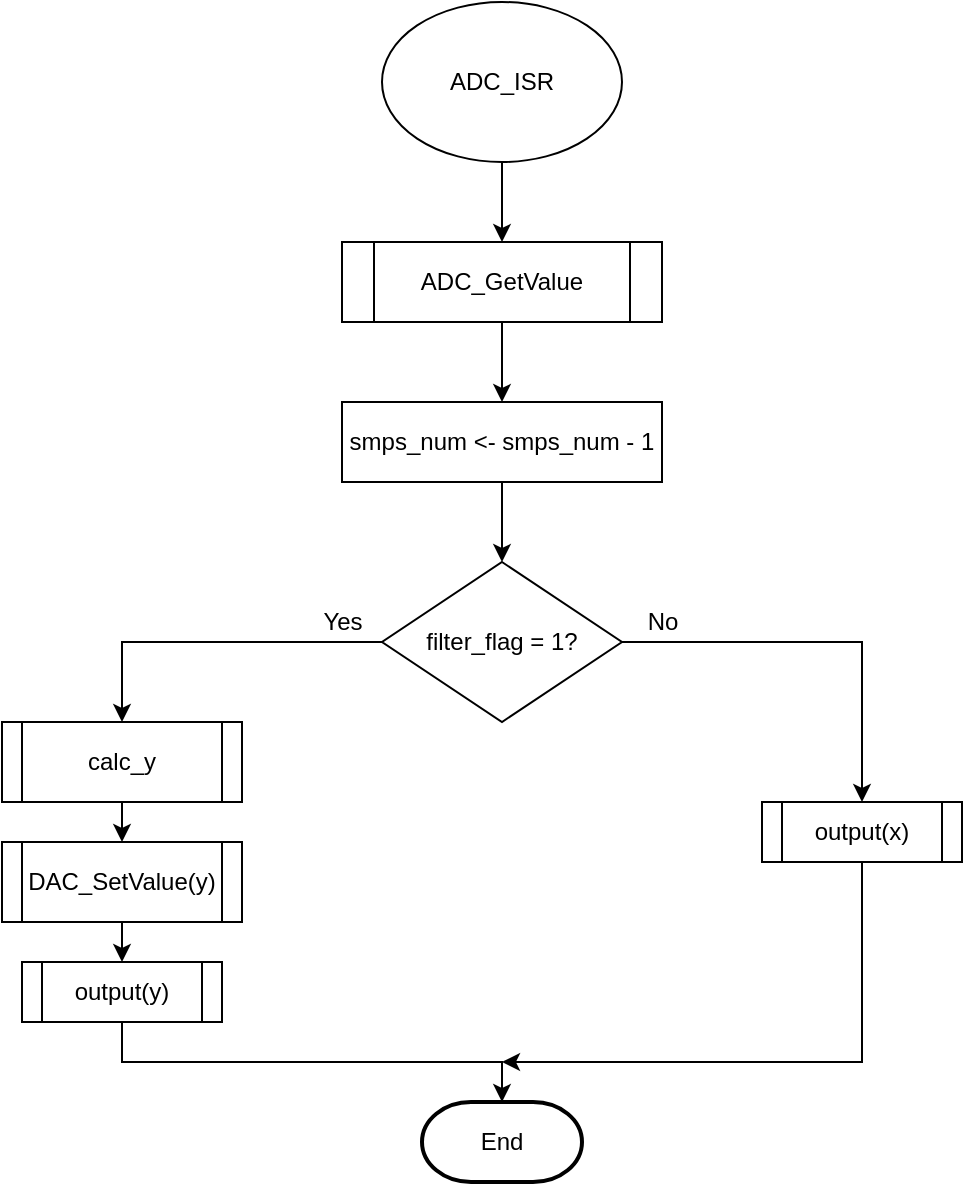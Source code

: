 <mxfile version="14.4.7" type="device" pages="12"><diagram id="n_rhQVIfnzwpfAKVJynk" name="ADC_ISR"><mxGraphModel dx="494" dy="1024" grid="1" gridSize="10" guides="1" tooltips="1" connect="1" arrows="1" fold="1" page="1" pageScale="1" pageWidth="827" pageHeight="1169" math="0" shadow="0"><root><mxCell id="0"/><mxCell id="1" parent="0"/><mxCell id="IveYhMAMVm5Pj-49PIaL-16" style="edgeStyle=orthogonalEdgeStyle;rounded=0;orthogonalLoop=1;jettySize=auto;html=1;exitX=0.5;exitY=1;exitDx=0;exitDy=0;entryX=0.5;entryY=0;entryDx=0;entryDy=0;" parent="1" source="IveYhMAMVm5Pj-49PIaL-1" target="IveYhMAMVm5Pj-49PIaL-6" edge="1"><mxGeometry relative="1" as="geometry"/></mxCell><mxCell id="IveYhMAMVm5Pj-49PIaL-1" value="ADC_ISR" style="ellipse;whiteSpace=wrap;html=1;" parent="1" vertex="1"><mxGeometry x="360" y="40" width="120" height="80" as="geometry"/></mxCell><mxCell id="4CSqabEjb4EwIYADZOAJ-2" style="edgeStyle=orthogonalEdgeStyle;rounded=0;orthogonalLoop=1;jettySize=auto;html=1;exitX=0.5;exitY=1;exitDx=0;exitDy=0;" edge="1" parent="1" source="IveYhMAMVm5Pj-49PIaL-6" target="4CSqabEjb4EwIYADZOAJ-1"><mxGeometry relative="1" as="geometry"/></mxCell><mxCell id="IveYhMAMVm5Pj-49PIaL-6" value="ADC_GetValue" style="shape=process;whiteSpace=wrap;html=1;backgroundOutline=1;" parent="1" vertex="1"><mxGeometry x="340" y="160" width="160" height="40" as="geometry"/></mxCell><mxCell id="IveYhMAMVm5Pj-49PIaL-10" style="edgeStyle=orthogonalEdgeStyle;rounded=0;orthogonalLoop=1;jettySize=auto;html=1;entryX=0.5;entryY=0;entryDx=0;entryDy=0;" parent="1" source="IveYhMAMVm5Pj-49PIaL-7" target="IveYhMAMVm5Pj-49PIaL-9" edge="1"><mxGeometry relative="1" as="geometry"/></mxCell><mxCell id="JZOOmrAhpjSo5GMkOsLR-7" style="edgeStyle=orthogonalEdgeStyle;rounded=0;orthogonalLoop=1;jettySize=auto;html=1;exitX=1;exitY=0.5;exitDx=0;exitDy=0;entryX=0.5;entryY=0;entryDx=0;entryDy=0;" parent="1" source="IveYhMAMVm5Pj-49PIaL-7" target="JZOOmrAhpjSo5GMkOsLR-5" edge="1"><mxGeometry relative="1" as="geometry"/></mxCell><mxCell id="IveYhMAMVm5Pj-49PIaL-7" value="filter_flag&amp;nbsp;= 1?" style="rhombus;whiteSpace=wrap;html=1;" parent="1" vertex="1"><mxGeometry x="360" y="320" width="120" height="80" as="geometry"/></mxCell><mxCell id="JZOOmrAhpjSo5GMkOsLR-9" style="edgeStyle=orthogonalEdgeStyle;rounded=0;orthogonalLoop=1;jettySize=auto;html=1;exitX=0.5;exitY=1;exitDx=0;exitDy=0;entryX=0.5;entryY=0;entryDx=0;entryDy=0;" parent="1" source="IveYhMAMVm5Pj-49PIaL-9" target="JZOOmrAhpjSo5GMkOsLR-8" edge="1"><mxGeometry relative="1" as="geometry"/></mxCell><mxCell id="IveYhMAMVm5Pj-49PIaL-9" value="calc_y" style="shape=process;whiteSpace=wrap;html=1;backgroundOutline=1;size=0.083;" parent="1" vertex="1"><mxGeometry x="170" y="400" width="120" height="40" as="geometry"/></mxCell><mxCell id="IveYhMAMVm5Pj-49PIaL-13" value="Yes" style="text;html=1;align=center;verticalAlign=middle;resizable=0;points=[];autosize=1;" parent="1" vertex="1"><mxGeometry x="320" y="340" width="40" height="20" as="geometry"/></mxCell><mxCell id="IveYhMAMVm5Pj-49PIaL-18" value="End" style="strokeWidth=2;html=1;shape=mxgraph.flowchart.terminator;whiteSpace=wrap;" parent="1" vertex="1"><mxGeometry x="380" y="590" width="80" height="40" as="geometry"/></mxCell><mxCell id="IveYhMAMVm5Pj-49PIaL-21" value="No" style="text;html=1;align=center;verticalAlign=middle;resizable=0;points=[];autosize=1;" parent="1" vertex="1"><mxGeometry x="485" y="340" width="30" height="20" as="geometry"/></mxCell><mxCell id="JZOOmrAhpjSo5GMkOsLR-12" style="edgeStyle=orthogonalEdgeStyle;rounded=0;orthogonalLoop=1;jettySize=auto;html=1;exitX=0.5;exitY=1;exitDx=0;exitDy=0;entryX=0.5;entryY=0;entryDx=0;entryDy=0;entryPerimeter=0;" parent="1" source="JZOOmrAhpjSo5GMkOsLR-4" target="IveYhMAMVm5Pj-49PIaL-18" edge="1"><mxGeometry relative="1" as="geometry"><mxPoint x="420" y="580" as="targetPoint"/><Array as="points"><mxPoint x="230" y="570"/><mxPoint x="420" y="570"/></Array></mxGeometry></mxCell><mxCell id="JZOOmrAhpjSo5GMkOsLR-4" value="output(y)" style="shape=process;whiteSpace=wrap;html=1;backgroundOutline=1;align=center;" parent="1" vertex="1"><mxGeometry x="180" y="520" width="100" height="30" as="geometry"/></mxCell><mxCell id="JZOOmrAhpjSo5GMkOsLR-13" style="edgeStyle=orthogonalEdgeStyle;rounded=0;orthogonalLoop=1;jettySize=auto;html=1;exitX=0.5;exitY=1;exitDx=0;exitDy=0;" parent="1" source="JZOOmrAhpjSo5GMkOsLR-5" edge="1"><mxGeometry relative="1" as="geometry"><mxPoint x="420" y="570" as="targetPoint"/><Array as="points"><mxPoint x="600" y="570"/></Array></mxGeometry></mxCell><mxCell id="JZOOmrAhpjSo5GMkOsLR-5" value="output(x)" style="shape=process;whiteSpace=wrap;html=1;backgroundOutline=1;align=center;" parent="1" vertex="1"><mxGeometry x="550" y="440" width="100" height="30" as="geometry"/></mxCell><mxCell id="JZOOmrAhpjSo5GMkOsLR-10" style="edgeStyle=orthogonalEdgeStyle;rounded=0;orthogonalLoop=1;jettySize=auto;html=1;exitX=0.5;exitY=1;exitDx=0;exitDy=0;entryX=0.5;entryY=0;entryDx=0;entryDy=0;" parent="1" source="JZOOmrAhpjSo5GMkOsLR-8" target="JZOOmrAhpjSo5GMkOsLR-4" edge="1"><mxGeometry relative="1" as="geometry"/></mxCell><mxCell id="JZOOmrAhpjSo5GMkOsLR-8" value="DAC_SetValue(y)" style="shape=process;whiteSpace=wrap;html=1;backgroundOutline=1;size=0.083;" parent="1" vertex="1"><mxGeometry x="170" y="460" width="120" height="40" as="geometry"/></mxCell><mxCell id="4CSqabEjb4EwIYADZOAJ-3" style="edgeStyle=orthogonalEdgeStyle;rounded=0;orthogonalLoop=1;jettySize=auto;html=1;exitX=0.5;exitY=1;exitDx=0;exitDy=0;" edge="1" parent="1" source="4CSqabEjb4EwIYADZOAJ-1" target="IveYhMAMVm5Pj-49PIaL-7"><mxGeometry relative="1" as="geometry"/></mxCell><mxCell id="4CSqabEjb4EwIYADZOAJ-1" value="smps_num &amp;lt;- smps_num - 1" style="rounded=0;whiteSpace=wrap;html=1;" vertex="1" parent="1"><mxGeometry x="340" y="240" width="160" height="40" as="geometry"/></mxCell></root></mxGraphModel></diagram><diagram name="Output" id="Sj5eLjFGBPcoKyfS9IfC"><mxGraphModel dx="420" dy="870" grid="1" gridSize="10" guides="1" tooltips="1" connect="1" arrows="1" fold="1" page="1" pageScale="1" pageWidth="827" pageHeight="1169" math="0" shadow="0"><root><mxCell id="dSRfFR-97duvwECpiM96-0"/><mxCell id="dSRfFR-97duvwECpiM96-1" parent="dSRfFR-97duvwECpiM96-0"/><mxCell id="dSRfFR-97duvwECpiM96-2" style="edgeStyle=orthogonalEdgeStyle;rounded=0;orthogonalLoop=1;jettySize=auto;html=1;exitX=0.5;exitY=1;exitDx=0;exitDy=0;entryX=0.5;entryY=0;entryDx=0;entryDy=0;" parent="dSRfFR-97duvwECpiM96-1" source="dSRfFR-97duvwECpiM96-3" edge="1"><mxGeometry relative="1" as="geometry"><mxPoint x="420" y="160" as="targetPoint"/></mxGeometry></mxCell><mxCell id="dSRfFR-97duvwECpiM96-3" value="Output&lt;br&gt;&lt;br&gt;IN: val&lt;br&gt;OUT:" style="ellipse;whiteSpace=wrap;html=1;" parent="dSRfFR-97duvwECpiM96-1" vertex="1"><mxGeometry x="360" y="40" width="120" height="80" as="geometry"/></mxCell><mxCell id="dSRfFR-97duvwECpiM96-12" value="End" style="strokeWidth=2;html=1;shape=mxgraph.flowchart.terminator;whiteSpace=wrap;" parent="dSRfFR-97duvwECpiM96-1" vertex="1"><mxGeometry x="380" y="390" width="80" height="40" as="geometry"/></mxCell><mxCell id="MQCXhw9NMDaTXhBTPyKu-1" style="edgeStyle=orthogonalEdgeStyle;rounded=0;orthogonalLoop=1;jettySize=auto;html=1;exitX=0.5;exitY=1;exitDx=0;exitDy=0;entryX=0.5;entryY=0;entryDx=0;entryDy=0;" parent="dSRfFR-97duvwECpiM96-1" source="dSRfFR-97duvwECpiM96-15" target="MQCXhw9NMDaTXhBTPyKu-0" edge="1"><mxGeometry relative="1" as="geometry"/></mxCell><mxCell id="dSRfFR-97duvwECpiM96-15" value="&lt;span&gt;ADC_Vals[i] &amp;lt;- val&lt;br&gt;ADC_NumVals[i] ++&lt;br&gt;&lt;/span&gt;" style="rounded=0;whiteSpace=wrap;html=1;align=left;" parent="dSRfFR-97duvwECpiM96-1" vertex="1"><mxGeometry x="350" y="160" width="140" height="40" as="geometry"/></mxCell><mxCell id="MQCXhw9NMDaTXhBTPyKu-3" style="edgeStyle=orthogonalEdgeStyle;rounded=0;orthogonalLoop=1;jettySize=auto;html=1;exitX=0.5;exitY=1;exitDx=0;exitDy=0;entryX=0.5;entryY=0;entryDx=0;entryDy=0;entryPerimeter=0;" parent="dSRfFR-97duvwECpiM96-1" source="dSRfFR-97duvwECpiM96-16" target="dSRfFR-97duvwECpiM96-12" edge="1"><mxGeometry relative="1" as="geometry"/></mxCell><mxCell id="dSRfFR-97duvwECpiM96-16" value="i &amp;lt;- i + 1&lt;br&gt;i &amp;lt;- i &amp;amp; (ADC_VALS_LEN - 1)" style="rounded=0;whiteSpace=wrap;html=1;align=center;" parent="dSRfFR-97duvwECpiM96-1" vertex="1"><mxGeometry x="332.5" y="320" width="175" height="40" as="geometry"/></mxCell><mxCell id="MQCXhw9NMDaTXhBTPyKu-2" style="edgeStyle=orthogonalEdgeStyle;rounded=0;orthogonalLoop=1;jettySize=auto;html=1;exitX=0.5;exitY=1;exitDx=0;exitDy=0;entryX=0.5;entryY=0;entryDx=0;entryDy=0;" parent="dSRfFR-97duvwECpiM96-1" source="MQCXhw9NMDaTXhBTPyKu-0" target="dSRfFR-97duvwECpiM96-16" edge="1"><mxGeometry relative="1" as="geometry"/></mxCell><mxCell id="MQCXhw9NMDaTXhBTPyKu-0" value="UART_puts" style="shape=process;whiteSpace=wrap;html=1;backgroundOutline=1;align=center;" parent="dSRfFR-97duvwECpiM96-1" vertex="1"><mxGeometry x="375" y="240" width="90" height="40" as="geometry"/></mxCell></root></mxGraphModel></diagram><diagram id="9osB4iUGCDwDeCY2Hn8u" name="calc_y"><mxGraphModel dx="420" dy="870" grid="1" gridSize="10" guides="1" tooltips="1" connect="1" arrows="1" fold="1" page="1" pageScale="1" pageWidth="827" pageHeight="1169" math="0" shadow="0"><root><mxCell id="PSuoBwTDH98wIkBS161U-0"/><mxCell id="PSuoBwTDH98wIkBS161U-1" parent="PSuoBwTDH98wIkBS161U-0"/><mxCell id="PSuoBwTDH98wIkBS161U-10" style="edgeStyle=orthogonalEdgeStyle;rounded=0;orthogonalLoop=1;jettySize=auto;html=1;exitX=0.5;exitY=1;exitDx=0;exitDy=0;" parent="PSuoBwTDH98wIkBS161U-1" source="PSuoBwTDH98wIkBS161U-2" target="PSuoBwTDH98wIkBS161U-5" edge="1"><mxGeometry relative="1" as="geometry"/></mxCell><mxCell id="PSuoBwTDH98wIkBS161U-2" value="calc_y&lt;br&gt;&lt;br&gt;IN: x&lt;br&gt;OUT: y&amp;nbsp;" style="ellipse;whiteSpace=wrap;html=1;" parent="PSuoBwTDH98wIkBS161U-1" vertex="1"><mxGeometry x="360" y="40" width="120" height="80" as="geometry"/></mxCell><mxCell id="PSuoBwTDH98wIkBS161U-8" style="edgeStyle=orthogonalEdgeStyle;rounded=0;orthogonalLoop=1;jettySize=auto;html=1;exitX=0;exitY=0.5;exitDx=0;exitDy=0;entryX=0.5;entryY=0;entryDx=0;entryDy=0;" parent="PSuoBwTDH98wIkBS161U-1" source="PSuoBwTDH98wIkBS161U-3" target="PSuoBwTDH98wIkBS161U-7" edge="1"><mxGeometry relative="1" as="geometry"/></mxCell><mxCell id="PSuoBwTDH98wIkBS161U-15" style="edgeStyle=orthogonalEdgeStyle;rounded=0;orthogonalLoop=1;jettySize=auto;html=1;entryX=0.5;entryY=0;entryDx=0;entryDy=0;" parent="PSuoBwTDH98wIkBS161U-1" source="PSuoBwTDH98wIkBS161U-3" target="PSuoBwTDH98wIkBS161U-14" edge="1"><mxGeometry relative="1" as="geometry"/></mxCell><mxCell id="PSuoBwTDH98wIkBS161U-3" value="i = 1?&amp;nbsp;" style="rhombus;whiteSpace=wrap;html=1;" parent="PSuoBwTDH98wIkBS161U-1" vertex="1"><mxGeometry x="360" y="240" width="120" height="80" as="geometry"/></mxCell><mxCell id="PSuoBwTDH98wIkBS161U-11" style="edgeStyle=orthogonalEdgeStyle;rounded=0;orthogonalLoop=1;jettySize=auto;html=1;exitX=0.5;exitY=1;exitDx=0;exitDy=0;entryX=0.5;entryY=0;entryDx=0;entryDy=0;" parent="PSuoBwTDH98wIkBS161U-1" source="PSuoBwTDH98wIkBS161U-5" target="PSuoBwTDH98wIkBS161U-3" edge="1"><mxGeometry relative="1" as="geometry"/></mxCell><mxCell id="PSuoBwTDH98wIkBS161U-5" value="i &amp;lt;- M" style="rounded=0;whiteSpace=wrap;html=1;" parent="PSuoBwTDH98wIkBS161U-1" vertex="1"><mxGeometry x="360" y="160" width="120" height="40" as="geometry"/></mxCell><mxCell id="PSuoBwTDH98wIkBS161U-9" style="edgeStyle=orthogonalEdgeStyle;rounded=0;orthogonalLoop=1;jettySize=auto;html=1;exitX=0.5;exitY=1;exitDx=0;exitDy=0;" parent="PSuoBwTDH98wIkBS161U-1" source="PSuoBwTDH98wIkBS161U-7" edge="1"><mxGeometry relative="1" as="geometry"><mxPoint x="420" y="220" as="targetPoint"/><Array as="points"><mxPoint x="180" y="400"/><mxPoint x="80" y="400"/><mxPoint x="80" y="220"/></Array></mxGeometry></mxCell><mxCell id="PSuoBwTDH98wIkBS161U-7" value="x_ant [i] &amp;lt;- x_ant[i-1]&amp;nbsp;" style="rounded=0;whiteSpace=wrap;html=1;" parent="PSuoBwTDH98wIkBS161U-1" vertex="1"><mxGeometry x="120" y="320" width="120" height="40" as="geometry"/></mxCell><mxCell id="PSuoBwTDH98wIkBS161U-12" value="No" style="text;html=1;align=center;verticalAlign=middle;resizable=0;points=[];autosize=1;" parent="PSuoBwTDH98wIkBS161U-1" vertex="1"><mxGeometry x="330" y="260" width="30" height="20" as="geometry"/></mxCell><mxCell id="PSuoBwTDH98wIkBS161U-39" style="edgeStyle=orthogonalEdgeStyle;rounded=0;orthogonalLoop=1;jettySize=auto;html=1;entryX=0.5;entryY=0;entryDx=0;entryDy=0;" parent="PSuoBwTDH98wIkBS161U-1" source="PSuoBwTDH98wIkBS161U-14" target="PSuoBwTDH98wIkBS161U-33" edge="1"><mxGeometry relative="1" as="geometry"><mxPoint x="420" y="470" as="targetPoint"/><Array as="points"><mxPoint x="660" y="380"/><mxPoint x="420" y="380"/></Array></mxGeometry></mxCell><mxCell id="PSuoBwTDH98wIkBS161U-14" value="x_ant [0] &amp;lt;- x" style="rounded=0;whiteSpace=wrap;html=1;" parent="PSuoBwTDH98wIkBS161U-1" vertex="1"><mxGeometry x="600" y="320" width="120" height="40" as="geometry"/></mxCell><mxCell id="PSuoBwTDH98wIkBS161U-16" value="Yes" style="text;html=1;align=center;verticalAlign=middle;resizable=0;points=[];autosize=1;" parent="PSuoBwTDH98wIkBS161U-1" vertex="1"><mxGeometry x="480" y="260" width="40" height="20" as="geometry"/></mxCell><mxCell id="PSuoBwTDH98wIkBS161U-29" style="edgeStyle=orthogonalEdgeStyle;rounded=0;orthogonalLoop=1;jettySize=auto;html=1;exitX=0;exitY=0.5;exitDx=0;exitDy=0;entryX=0.5;entryY=0;entryDx=0;entryDy=0;" parent="PSuoBwTDH98wIkBS161U-1" source="PSuoBwTDH98wIkBS161U-31" target="PSuoBwTDH98wIkBS161U-35" edge="1"><mxGeometry relative="1" as="geometry"/></mxCell><mxCell id="PSuoBwTDH98wIkBS161U-30" style="edgeStyle=orthogonalEdgeStyle;rounded=0;orthogonalLoop=1;jettySize=auto;html=1;entryX=0.5;entryY=0;entryDx=0;entryDy=0;" parent="PSuoBwTDH98wIkBS161U-1" source="PSuoBwTDH98wIkBS161U-31" target="PSuoBwTDH98wIkBS161U-37" edge="1"><mxGeometry relative="1" as="geometry"/></mxCell><mxCell id="PSuoBwTDH98wIkBS161U-31" value="i = 1?&amp;nbsp;" style="rhombus;whiteSpace=wrap;html=1;" parent="PSuoBwTDH98wIkBS161U-1" vertex="1"><mxGeometry x="360" y="480" width="120" height="80" as="geometry"/></mxCell><mxCell id="PSuoBwTDH98wIkBS161U-32" style="edgeStyle=orthogonalEdgeStyle;rounded=0;orthogonalLoop=1;jettySize=auto;html=1;exitX=0.5;exitY=1;exitDx=0;exitDy=0;entryX=0.5;entryY=0;entryDx=0;entryDy=0;" parent="PSuoBwTDH98wIkBS161U-1" source="PSuoBwTDH98wIkBS161U-33" target="PSuoBwTDH98wIkBS161U-31" edge="1"><mxGeometry relative="1" as="geometry"/></mxCell><mxCell id="PSuoBwTDH98wIkBS161U-33" value="i &amp;lt;- N" style="rounded=0;whiteSpace=wrap;html=1;" parent="PSuoBwTDH98wIkBS161U-1" vertex="1"><mxGeometry x="360" y="400" width="120" height="40" as="geometry"/></mxCell><mxCell id="PSuoBwTDH98wIkBS161U-34" style="edgeStyle=orthogonalEdgeStyle;rounded=0;orthogonalLoop=1;jettySize=auto;html=1;exitX=0.5;exitY=1;exitDx=0;exitDy=0;" parent="PSuoBwTDH98wIkBS161U-1" source="PSuoBwTDH98wIkBS161U-35" edge="1"><mxGeometry relative="1" as="geometry"><mxPoint x="420" y="460" as="targetPoint"/><Array as="points"><mxPoint x="180" y="640"/><mxPoint x="80" y="640"/><mxPoint x="80" y="460"/></Array></mxGeometry></mxCell><mxCell id="PSuoBwTDH98wIkBS161U-35" value="y_ant [i] &amp;lt;- y_ant[i-1]&amp;nbsp;" style="rounded=0;whiteSpace=wrap;html=1;" parent="PSuoBwTDH98wIkBS161U-1" vertex="1"><mxGeometry x="120" y="560" width="120" height="40" as="geometry"/></mxCell><mxCell id="PSuoBwTDH98wIkBS161U-36" value="No" style="text;html=1;align=center;verticalAlign=middle;resizable=0;points=[];autosize=1;" parent="PSuoBwTDH98wIkBS161U-1" vertex="1"><mxGeometry x="330" y="500" width="30" height="20" as="geometry"/></mxCell><mxCell id="PSuoBwTDH98wIkBS161U-51" style="edgeStyle=orthogonalEdgeStyle;rounded=0;orthogonalLoop=1;jettySize=auto;html=1;exitX=0.5;exitY=1;exitDx=0;exitDy=0;" parent="PSuoBwTDH98wIkBS161U-1" source="PSuoBwTDH98wIkBS161U-37" target="PSuoBwTDH98wIkBS161U-45" edge="1"><mxGeometry relative="1" as="geometry"/></mxCell><mxCell id="PSuoBwTDH98wIkBS161U-37" value="y &amp;lt;- 0" style="rounded=0;whiteSpace=wrap;html=1;" parent="PSuoBwTDH98wIkBS161U-1" vertex="1"><mxGeometry x="600" y="560" width="120" height="40" as="geometry"/></mxCell><mxCell id="PSuoBwTDH98wIkBS161U-38" value="Yes" style="text;html=1;align=center;verticalAlign=middle;resizable=0;points=[];autosize=1;" parent="PSuoBwTDH98wIkBS161U-1" vertex="1"><mxGeometry x="480" y="500" width="40" height="20" as="geometry"/></mxCell><mxCell id="PSuoBwTDH98wIkBS161U-41" style="edgeStyle=orthogonalEdgeStyle;rounded=0;orthogonalLoop=1;jettySize=auto;html=1;exitX=0;exitY=0.5;exitDx=0;exitDy=0;entryX=0.5;entryY=0;entryDx=0;entryDy=0;" parent="PSuoBwTDH98wIkBS161U-1" source="PSuoBwTDH98wIkBS161U-43" target="PSuoBwTDH98wIkBS161U-47" edge="1"><mxGeometry relative="1" as="geometry"/></mxCell><mxCell id="PSuoBwTDH98wIkBS161U-42" style="edgeStyle=orthogonalEdgeStyle;rounded=0;orthogonalLoop=1;jettySize=auto;html=1;entryX=0.5;entryY=0;entryDx=0;entryDy=0;" parent="PSuoBwTDH98wIkBS161U-1" source="PSuoBwTDH98wIkBS161U-43" target="PSuoBwTDH98wIkBS161U-49" edge="1"><mxGeometry relative="1" as="geometry"/></mxCell><mxCell id="PSuoBwTDH98wIkBS161U-43" value="i = M?&amp;nbsp;" style="rhombus;whiteSpace=wrap;html=1;" parent="PSuoBwTDH98wIkBS161U-1" vertex="1"><mxGeometry x="360" y="720" width="120" height="80" as="geometry"/></mxCell><mxCell id="PSuoBwTDH98wIkBS161U-44" style="edgeStyle=orthogonalEdgeStyle;rounded=0;orthogonalLoop=1;jettySize=auto;html=1;exitX=0.5;exitY=1;exitDx=0;exitDy=0;entryX=0.5;entryY=0;entryDx=0;entryDy=0;" parent="PSuoBwTDH98wIkBS161U-1" source="PSuoBwTDH98wIkBS161U-45" target="PSuoBwTDH98wIkBS161U-43" edge="1"><mxGeometry relative="1" as="geometry"/></mxCell><mxCell id="PSuoBwTDH98wIkBS161U-45" value="i &amp;lt;- 0" style="rounded=0;whiteSpace=wrap;html=1;" parent="PSuoBwTDH98wIkBS161U-1" vertex="1"><mxGeometry x="360" y="640" width="120" height="40" as="geometry"/></mxCell><mxCell id="PSuoBwTDH98wIkBS161U-46" style="edgeStyle=orthogonalEdgeStyle;rounded=0;orthogonalLoop=1;jettySize=auto;html=1;exitX=0.5;exitY=1;exitDx=0;exitDy=0;" parent="PSuoBwTDH98wIkBS161U-1" source="PSuoBwTDH98wIkBS161U-47" edge="1"><mxGeometry relative="1" as="geometry"><mxPoint x="420" y="700" as="targetPoint"/><Array as="points"><mxPoint x="180" y="880"/><mxPoint x="80" y="880"/><mxPoint x="80" y="700"/></Array></mxGeometry></mxCell><mxCell id="PSuoBwTDH98wIkBS161U-47" value="y &amp;lt;- y + b [i] * x_ant [i]&amp;nbsp;" style="rounded=0;whiteSpace=wrap;html=1;" parent="PSuoBwTDH98wIkBS161U-1" vertex="1"><mxGeometry x="115" y="800" width="130" height="40" as="geometry"/></mxCell><mxCell id="PSuoBwTDH98wIkBS161U-48" value="No" style="text;html=1;align=center;verticalAlign=middle;resizable=0;points=[];autosize=1;" parent="PSuoBwTDH98wIkBS161U-1" vertex="1"><mxGeometry x="330" y="740" width="30" height="20" as="geometry"/></mxCell><mxCell id="PSuoBwTDH98wIkBS161U-62" style="edgeStyle=orthogonalEdgeStyle;rounded=0;orthogonalLoop=1;jettySize=auto;html=1;entryX=0.5;entryY=0;entryDx=0;entryDy=0;" parent="PSuoBwTDH98wIkBS161U-1" source="PSuoBwTDH98wIkBS161U-49" target="PSuoBwTDH98wIkBS161U-54" edge="1"><mxGeometry relative="1" as="geometry"><mxPoint x="420" y="880" as="targetPoint"/><Array as="points"><mxPoint x="660" y="880"/><mxPoint x="420" y="880"/></Array></mxGeometry></mxCell><mxCell id="PSuoBwTDH98wIkBS161U-49" value="i &amp;lt;- 1" style="rounded=0;whiteSpace=wrap;html=1;" parent="PSuoBwTDH98wIkBS161U-1" vertex="1"><mxGeometry x="600" y="800" width="120" height="40" as="geometry"/></mxCell><mxCell id="PSuoBwTDH98wIkBS161U-50" value="Yes" style="text;html=1;align=center;verticalAlign=middle;resizable=0;points=[];autosize=1;" parent="PSuoBwTDH98wIkBS161U-1" vertex="1"><mxGeometry x="480" y="740" width="40" height="20" as="geometry"/></mxCell><mxCell id="PSuoBwTDH98wIkBS161U-52" style="edgeStyle=orthogonalEdgeStyle;rounded=0;orthogonalLoop=1;jettySize=auto;html=1;exitX=0;exitY=0.5;exitDx=0;exitDy=0;entryX=0.5;entryY=0;entryDx=0;entryDy=0;" parent="PSuoBwTDH98wIkBS161U-1" source="PSuoBwTDH98wIkBS161U-54" target="PSuoBwTDH98wIkBS161U-58" edge="1"><mxGeometry relative="1" as="geometry"/></mxCell><mxCell id="PSuoBwTDH98wIkBS161U-53" style="edgeStyle=orthogonalEdgeStyle;rounded=0;orthogonalLoop=1;jettySize=auto;html=1;entryX=0.5;entryY=0;entryDx=0;entryDy=0;" parent="PSuoBwTDH98wIkBS161U-1" source="PSuoBwTDH98wIkBS161U-54" target="PSuoBwTDH98wIkBS161U-60" edge="1"><mxGeometry relative="1" as="geometry"/></mxCell><mxCell id="PSuoBwTDH98wIkBS161U-54" value="i = N?&amp;nbsp;" style="rhombus;whiteSpace=wrap;html=1;" parent="PSuoBwTDH98wIkBS161U-1" vertex="1"><mxGeometry x="360" y="940" width="120" height="80" as="geometry"/></mxCell><mxCell id="PSuoBwTDH98wIkBS161U-57" style="edgeStyle=orthogonalEdgeStyle;rounded=0;orthogonalLoop=1;jettySize=auto;html=1;exitX=0.5;exitY=1;exitDx=0;exitDy=0;" parent="PSuoBwTDH98wIkBS161U-1" source="PSuoBwTDH98wIkBS161U-58" edge="1"><mxGeometry relative="1" as="geometry"><mxPoint x="420" y="920" as="targetPoint"/><Array as="points"><mxPoint x="180" y="1100"/><mxPoint x="80" y="1100"/><mxPoint x="80" y="920"/></Array></mxGeometry></mxCell><mxCell id="PSuoBwTDH98wIkBS161U-58" value="y &amp;lt;- y + a [i] * y_ant [i]&amp;nbsp;" style="rounded=0;whiteSpace=wrap;html=1;" parent="PSuoBwTDH98wIkBS161U-1" vertex="1"><mxGeometry x="115" y="1020" width="130" height="40" as="geometry"/></mxCell><mxCell id="PSuoBwTDH98wIkBS161U-59" value="No" style="text;html=1;align=center;verticalAlign=middle;resizable=0;points=[];autosize=1;" parent="PSuoBwTDH98wIkBS161U-1" vertex="1"><mxGeometry x="330" y="960" width="30" height="20" as="geometry"/></mxCell><mxCell id="PSuoBwTDH98wIkBS161U-65" style="edgeStyle=orthogonalEdgeStyle;rounded=0;orthogonalLoop=1;jettySize=auto;html=1;exitX=0.5;exitY=1;exitDx=0;exitDy=0;entryX=0.5;entryY=0;entryDx=0;entryDy=0;entryPerimeter=0;" parent="PSuoBwTDH98wIkBS161U-1" source="PSuoBwTDH98wIkBS161U-60" target="PSuoBwTDH98wIkBS161U-64" edge="1"><mxGeometry relative="1" as="geometry"/></mxCell><mxCell id="PSuoBwTDH98wIkBS161U-60" value="y_ant [0] &amp;lt;- y" style="rounded=0;whiteSpace=wrap;html=1;" parent="PSuoBwTDH98wIkBS161U-1" vertex="1"><mxGeometry x="600" y="1020" width="120" height="40" as="geometry"/></mxCell><mxCell id="PSuoBwTDH98wIkBS161U-61" value="Yes" style="text;html=1;align=center;verticalAlign=middle;resizable=0;points=[];autosize=1;" parent="PSuoBwTDH98wIkBS161U-1" vertex="1"><mxGeometry x="480" y="960" width="40" height="20" as="geometry"/></mxCell><mxCell id="PSuoBwTDH98wIkBS161U-64" value="End" style="strokeWidth=2;html=1;shape=mxgraph.flowchart.terminator;whiteSpace=wrap;" parent="PSuoBwTDH98wIkBS161U-1" vertex="1"><mxGeometry x="370" y="1100" width="100" height="60" as="geometry"/></mxCell></root></mxGraphModel></diagram><diagram name="calc_y_v2" id="lLal8Z4lQonwd3fKn2Zq"><mxGraphModel dx="1185" dy="718" grid="1" gridSize="10" guides="1" tooltips="1" connect="1" arrows="1" fold="1" page="1" pageScale="1" pageWidth="827" pageHeight="1169" math="0" shadow="0"><root><mxCell id="ZrNIhoDsIHzqCNa7_YhE-0"/><mxCell id="ZrNIhoDsIHzqCNa7_YhE-1" parent="ZrNIhoDsIHzqCNa7_YhE-0"/><mxCell id="ZrNIhoDsIHzqCNa7_YhE-2" style="edgeStyle=orthogonalEdgeStyle;rounded=0;orthogonalLoop=1;jettySize=auto;html=1;exitX=0.5;exitY=1;exitDx=0;exitDy=0;" parent="ZrNIhoDsIHzqCNa7_YhE-1" source="ZrNIhoDsIHzqCNa7_YhE-3" target="ZrNIhoDsIHzqCNa7_YhE-8" edge="1"><mxGeometry relative="1" as="geometry"/></mxCell><mxCell id="ZrNIhoDsIHzqCNa7_YhE-3" value="calc_y&lt;br&gt;&lt;br&gt;IN: x&lt;br&gt;OUT: y&amp;nbsp;" style="ellipse;whiteSpace=wrap;html=1;" parent="ZrNIhoDsIHzqCNa7_YhE-1" vertex="1"><mxGeometry x="360" y="40" width="120" height="80" as="geometry"/></mxCell><mxCell id="ZrNIhoDsIHzqCNa7_YhE-4" style="edgeStyle=orthogonalEdgeStyle;rounded=0;orthogonalLoop=1;jettySize=auto;html=1;exitX=0;exitY=0.5;exitDx=0;exitDy=0;entryX=0.5;entryY=0;entryDx=0;entryDy=0;" parent="ZrNIhoDsIHzqCNa7_YhE-1" source="ZrNIhoDsIHzqCNa7_YhE-6" target="ZrNIhoDsIHzqCNa7_YhE-10" edge="1"><mxGeometry relative="1" as="geometry"/></mxCell><mxCell id="ZrNIhoDsIHzqCNa7_YhE-5" style="edgeStyle=orthogonalEdgeStyle;rounded=0;orthogonalLoop=1;jettySize=auto;html=1;entryX=0.5;entryY=0;entryDx=0;entryDy=0;" parent="ZrNIhoDsIHzqCNa7_YhE-1" source="ZrNIhoDsIHzqCNa7_YhE-6" target="ZrNIhoDsIHzqCNa7_YhE-13" edge="1"><mxGeometry relative="1" as="geometry"/></mxCell><mxCell id="ZrNIhoDsIHzqCNa7_YhE-6" value="i = 0?&amp;nbsp;" style="rhombus;whiteSpace=wrap;html=1;" parent="ZrNIhoDsIHzqCNa7_YhE-1" vertex="1"><mxGeometry x="360" y="240" width="120" height="80" as="geometry"/></mxCell><mxCell id="ZrNIhoDsIHzqCNa7_YhE-7" style="edgeStyle=orthogonalEdgeStyle;rounded=0;orthogonalLoop=1;jettySize=auto;html=1;exitX=0.5;exitY=1;exitDx=0;exitDy=0;entryX=0.5;entryY=0;entryDx=0;entryDy=0;" parent="ZrNIhoDsIHzqCNa7_YhE-1" source="ZrNIhoDsIHzqCNa7_YhE-8" target="ZrNIhoDsIHzqCNa7_YhE-6" edge="1"><mxGeometry relative="1" as="geometry"/></mxCell><mxCell id="ZrNIhoDsIHzqCNa7_YhE-8" value="i &amp;lt;- M" style="rounded=0;whiteSpace=wrap;html=1;" parent="ZrNIhoDsIHzqCNa7_YhE-1" vertex="1"><mxGeometry x="360" y="160" width="120" height="40" as="geometry"/></mxCell><mxCell id="ZrNIhoDsIHzqCNa7_YhE-9" style="edgeStyle=orthogonalEdgeStyle;rounded=0;orthogonalLoop=1;jettySize=auto;html=1;exitX=0.5;exitY=1;exitDx=0;exitDy=0;" parent="ZrNIhoDsIHzqCNa7_YhE-1" source="ZrNIhoDsIHzqCNa7_YhE-10" edge="1"><mxGeometry relative="1" as="geometry"><mxPoint x="420" y="220" as="targetPoint"/><Array as="points"><mxPoint x="180" y="400"/><mxPoint x="80" y="400"/><mxPoint x="80" y="220"/></Array></mxGeometry></mxCell><mxCell id="ZrNIhoDsIHzqCNa7_YhE-10" value="x_ant [i] &amp;lt;- x_ant[i -1]&lt;br&gt;y_ant [i] &amp;lt;- y_ant[i -1]&amp;nbsp;&lt;br&gt;i &amp;lt;- i - 1" style="rounded=0;whiteSpace=wrap;html=1;" parent="ZrNIhoDsIHzqCNa7_YhE-1" vertex="1"><mxGeometry x="120" y="320" width="120" height="50" as="geometry"/></mxCell><mxCell id="ZrNIhoDsIHzqCNa7_YhE-11" value="No" style="text;html=1;align=center;verticalAlign=middle;resizable=0;points=[];autosize=1;" parent="ZrNIhoDsIHzqCNa7_YhE-1" vertex="1"><mxGeometry x="330" y="260" width="30" height="20" as="geometry"/></mxCell><mxCell id="ZrNIhoDsIHzqCNa7_YhE-55" style="edgeStyle=orthogonalEdgeStyle;rounded=0;orthogonalLoop=1;jettySize=auto;html=1;exitX=0.5;exitY=1;exitDx=0;exitDy=0;" parent="ZrNIhoDsIHzqCNa7_YhE-1" source="ZrNIhoDsIHzqCNa7_YhE-13" target="ZrNIhoDsIHzqCNa7_YhE-30" edge="1"><mxGeometry relative="1" as="geometry"/></mxCell><mxCell id="ZrNIhoDsIHzqCNa7_YhE-13" value="x_ant [0] &amp;lt;- x&lt;br&gt;M &amp;lt;- M + 1" style="rounded=0;whiteSpace=wrap;html=1;" parent="ZrNIhoDsIHzqCNa7_YhE-1" vertex="1"><mxGeometry x="600" y="320" width="120" height="40" as="geometry"/></mxCell><mxCell id="ZrNIhoDsIHzqCNa7_YhE-14" value="Yes" style="text;html=1;align=center;verticalAlign=middle;resizable=0;points=[];autosize=1;" parent="ZrNIhoDsIHzqCNa7_YhE-1" vertex="1"><mxGeometry x="480" y="260" width="40" height="20" as="geometry"/></mxCell><mxCell id="ZrNIhoDsIHzqCNa7_YhE-26" style="edgeStyle=orthogonalEdgeStyle;rounded=0;orthogonalLoop=1;jettySize=auto;html=1;exitX=0;exitY=0.5;exitDx=0;exitDy=0;entryX=0.5;entryY=0;entryDx=0;entryDy=0;" parent="ZrNIhoDsIHzqCNa7_YhE-1" source="ZrNIhoDsIHzqCNa7_YhE-28" target="ZrNIhoDsIHzqCNa7_YhE-32" edge="1"><mxGeometry relative="1" as="geometry"/></mxCell><mxCell id="ZrNIhoDsIHzqCNa7_YhE-27" style="edgeStyle=orthogonalEdgeStyle;rounded=0;orthogonalLoop=1;jettySize=auto;html=1;entryX=0.5;entryY=0;entryDx=0;entryDy=0;" parent="ZrNIhoDsIHzqCNa7_YhE-1" source="ZrNIhoDsIHzqCNa7_YhE-28" target="ZrNIhoDsIHzqCNa7_YhE-35" edge="1"><mxGeometry relative="1" as="geometry"/></mxCell><mxCell id="ZrNIhoDsIHzqCNa7_YhE-28" value="i = N?&amp;nbsp;" style="rhombus;whiteSpace=wrap;html=1;" parent="ZrNIhoDsIHzqCNa7_YhE-1" vertex="1"><mxGeometry x="360" y="520" width="120" height="80" as="geometry"/></mxCell><mxCell id="ZrNIhoDsIHzqCNa7_YhE-29" style="edgeStyle=orthogonalEdgeStyle;rounded=0;orthogonalLoop=1;jettySize=auto;html=1;exitX=0.5;exitY=1;exitDx=0;exitDy=0;entryX=0.5;entryY=0;entryDx=0;entryDy=0;" parent="ZrNIhoDsIHzqCNa7_YhE-1" source="ZrNIhoDsIHzqCNa7_YhE-30" target="ZrNIhoDsIHzqCNa7_YhE-28" edge="1"><mxGeometry relative="1" as="geometry"/></mxCell><mxCell id="ZrNIhoDsIHzqCNa7_YhE-30" value="y &amp;lt;- 0&lt;br&gt;i &amp;lt;- 1" style="rounded=0;whiteSpace=wrap;html=1;" parent="ZrNIhoDsIHzqCNa7_YhE-1" vertex="1"><mxGeometry x="360" y="440" width="120" height="40" as="geometry"/></mxCell><mxCell id="ZrNIhoDsIHzqCNa7_YhE-31" style="edgeStyle=orthogonalEdgeStyle;rounded=0;orthogonalLoop=1;jettySize=auto;html=1;exitX=0.5;exitY=1;exitDx=0;exitDy=0;" parent="ZrNIhoDsIHzqCNa7_YhE-1" source="ZrNIhoDsIHzqCNa7_YhE-32" edge="1"><mxGeometry relative="1" as="geometry"><mxPoint x="420" y="500" as="targetPoint"/><Array as="points"><mxPoint x="180" y="680"/><mxPoint x="80" y="680"/><mxPoint x="80" y="500"/></Array></mxGeometry></mxCell><mxCell id="ZrNIhoDsIHzqCNa7_YhE-32" value="y &amp;lt;- y + b [i - 1] * x_ant [i - 1]&amp;nbsp;&lt;br&gt;y &amp;lt;- y + a [i] * y_ant [i]&lt;br&gt;i &amp;lt;- i + 1" style="rounded=0;whiteSpace=wrap;html=1;" parent="ZrNIhoDsIHzqCNa7_YhE-1" vertex="1"><mxGeometry x="96.25" y="600" width="167.5" height="50" as="geometry"/></mxCell><mxCell id="ZrNIhoDsIHzqCNa7_YhE-33" value="No" style="text;html=1;align=center;verticalAlign=middle;resizable=0;points=[];autosize=1;" parent="ZrNIhoDsIHzqCNa7_YhE-1" vertex="1"><mxGeometry x="330" y="540" width="30" height="20" as="geometry"/></mxCell><mxCell id="ZrNIhoDsIHzqCNa7_YhE-54" style="edgeStyle=orthogonalEdgeStyle;rounded=0;orthogonalLoop=1;jettySize=auto;html=1;exitX=0.5;exitY=1;exitDx=0;exitDy=0;entryX=0.5;entryY=0;entryDx=0;entryDy=0;entryPerimeter=0;" parent="ZrNIhoDsIHzqCNa7_YhE-1" source="ZrNIhoDsIHzqCNa7_YhE-35" target="ZrNIhoDsIHzqCNa7_YhE-46" edge="1"><mxGeometry relative="1" as="geometry"><Array as="points"><mxPoint x="660" y="720"/><mxPoint x="420" y="720"/></Array></mxGeometry></mxCell><mxCell id="ZrNIhoDsIHzqCNa7_YhE-35" value="y &amp;lt;- y + b [i - 1] * x_ant [i - 1]&lt;br&gt;y_ant [0] &amp;lt;- y&lt;br&gt;N &amp;lt;- N + 1" style="rounded=0;whiteSpace=wrap;html=1;" parent="ZrNIhoDsIHzqCNa7_YhE-1" vertex="1"><mxGeometry x="580" y="600" width="160" height="60" as="geometry"/></mxCell><mxCell id="ZrNIhoDsIHzqCNa7_YhE-36" value="Yes" style="text;html=1;align=center;verticalAlign=middle;resizable=0;points=[];autosize=1;" parent="ZrNIhoDsIHzqCNa7_YhE-1" vertex="1"><mxGeometry x="480" y="540" width="40" height="20" as="geometry"/></mxCell><mxCell id="ZrNIhoDsIHzqCNa7_YhE-46" value="End" style="strokeWidth=2;html=1;shape=mxgraph.flowchart.terminator;whiteSpace=wrap;" parent="ZrNIhoDsIHzqCNa7_YhE-1" vertex="1"><mxGeometry x="370" y="750" width="100" height="60" as="geometry"/></mxCell><mxCell id="ZrNIhoDsIHzqCNa7_YhE-48" value="&amp;nbsp;210" style="rounded=0;whiteSpace=wrap;html=1;" parent="ZrNIhoDsIHzqCNa7_YhE-1" vertex="1"><mxGeometry x="570" y="90" width="170" height="30" as="geometry"/></mxCell><mxCell id="ZrNIhoDsIHzqCNa7_YhE-49" value="210" style="rounded=0;whiteSpace=wrap;html=1;" parent="ZrNIhoDsIHzqCNa7_YhE-1" vertex="1"><mxGeometry x="570" y="170" width="170" height="30" as="geometry"/></mxCell><mxCell id="ZrNIhoDsIHzqCNa7_YhE-50" value="xant" style="text;html=1;align=center;verticalAlign=middle;resizable=0;points=[];autosize=1;" parent="ZrNIhoDsIHzqCNa7_YhE-1" vertex="1"><mxGeometry x="530" y="90" width="40" height="20" as="geometry"/></mxCell><mxCell id="ZrNIhoDsIHzqCNa7_YhE-51" value="yant" style="text;html=1;align=center;verticalAlign=middle;resizable=0;points=[];autosize=1;" parent="ZrNIhoDsIHzqCNa7_YhE-1" vertex="1"><mxGeometry x="530" y="170" width="40" height="20" as="geometry"/></mxCell><mxCell id="ZrNIhoDsIHzqCNa7_YhE-52" value="3" style="text;html=1;align=center;verticalAlign=middle;resizable=0;points=[];autosize=1;" parent="ZrNIhoDsIHzqCNa7_YhE-1" vertex="1"><mxGeometry x="770" y="95" width="20" height="20" as="geometry"/></mxCell><mxCell id="ZrNIhoDsIHzqCNa7_YhE-53" value="4" style="text;html=1;align=center;verticalAlign=middle;resizable=0;points=[];autosize=1;" parent="ZrNIhoDsIHzqCNa7_YhE-1" vertex="1"><mxGeometry x="770" y="175" width="20" height="20" as="geometry"/></mxCell></root></mxGraphModel></diagram><diagram name="calc_y_v3" id="qGDK9rwAvWizCJaaMD5M"><mxGraphModel dx="638" dy="1024" grid="1" gridSize="10" guides="1" tooltips="1" connect="1" arrows="1" fold="1" page="1" pageScale="1" pageWidth="827" pageHeight="1169" math="0" shadow="0"><root><mxCell id="cukuC_lTU39zQYkpXXhH-0"/><mxCell id="cukuC_lTU39zQYkpXXhH-1" parent="cukuC_lTU39zQYkpXXhH-0"/><mxCell id="cukuC_lTU39zQYkpXXhH-2" style="edgeStyle=orthogonalEdgeStyle;rounded=0;orthogonalLoop=1;jettySize=auto;html=1;exitX=0.5;exitY=1;exitDx=0;exitDy=0;" parent="cukuC_lTU39zQYkpXXhH-1" source="cukuC_lTU39zQYkpXXhH-3" target="cukuC_lTU39zQYkpXXhH-8" edge="1"><mxGeometry relative="1" as="geometry"/></mxCell><mxCell id="cukuC_lTU39zQYkpXXhH-3" value="calc_y&lt;br&gt;&lt;br&gt;IN: x&lt;br&gt;OUT:&amp;nbsp;" style="ellipse;whiteSpace=wrap;html=1;" parent="cukuC_lTU39zQYkpXXhH-1" vertex="1"><mxGeometry x="360" y="40" width="120" height="80" as="geometry"/></mxCell><mxCell id="cukuC_lTU39zQYkpXXhH-4" style="edgeStyle=orthogonalEdgeStyle;rounded=0;orthogonalLoop=1;jettySize=auto;html=1;exitX=0;exitY=0.5;exitDx=0;exitDy=0;entryX=0.5;entryY=0;entryDx=0;entryDy=0;" parent="cukuC_lTU39zQYkpXXhH-1" source="cukuC_lTU39zQYkpXXhH-6" target="cukuC_lTU39zQYkpXXhH-10" edge="1"><mxGeometry relative="1" as="geometry"/></mxCell><mxCell id="cukuC_lTU39zQYkpXXhH-5" style="edgeStyle=orthogonalEdgeStyle;rounded=0;orthogonalLoop=1;jettySize=auto;html=1;entryX=0.5;entryY=0;entryDx=0;entryDy=0;" parent="cukuC_lTU39zQYkpXXhH-1" source="cukuC_lTU39zQYkpXXhH-6" target="cukuC_lTU39zQYkpXXhH-13" edge="1"><mxGeometry relative="1" as="geometry"/></mxCell><mxCell id="cukuC_lTU39zQYkpXXhH-6" value="i = 0?&amp;nbsp;" style="rhombus;whiteSpace=wrap;html=1;" parent="cukuC_lTU39zQYkpXXhH-1" vertex="1"><mxGeometry x="360" y="240" width="120" height="80" as="geometry"/></mxCell><mxCell id="cukuC_lTU39zQYkpXXhH-7" style="edgeStyle=orthogonalEdgeStyle;rounded=0;orthogonalLoop=1;jettySize=auto;html=1;exitX=0.5;exitY=1;exitDx=0;exitDy=0;entryX=0.5;entryY=0;entryDx=0;entryDy=0;" parent="cukuC_lTU39zQYkpXXhH-1" source="cukuC_lTU39zQYkpXXhH-8" target="cukuC_lTU39zQYkpXXhH-6" edge="1"><mxGeometry relative="1" as="geometry"/></mxCell><mxCell id="cukuC_lTU39zQYkpXXhH-8" value="y &amp;lt;- 0&lt;br&gt;i &amp;lt;- M" style="rounded=0;whiteSpace=wrap;html=1;" parent="cukuC_lTU39zQYkpXXhH-1" vertex="1"><mxGeometry x="360" y="160" width="120" height="40" as="geometry"/></mxCell><mxCell id="cukuC_lTU39zQYkpXXhH-9" style="edgeStyle=orthogonalEdgeStyle;rounded=0;orthogonalLoop=1;jettySize=auto;html=1;exitX=0.5;exitY=1;exitDx=0;exitDy=0;" parent="cukuC_lTU39zQYkpXXhH-1" source="cukuC_lTU39zQYkpXXhH-10" edge="1"><mxGeometry relative="1" as="geometry"><mxPoint x="420" y="220" as="targetPoint"/><Array as="points"><mxPoint x="180" y="400"/><mxPoint x="80" y="400"/><mxPoint x="80" y="220"/></Array></mxGeometry></mxCell><mxCell id="cukuC_lTU39zQYkpXXhH-10" value="x_ant [i] &amp;lt;- x_ant[i-1]&lt;br&gt;y &amp;lt;- y + b [i] * x_ant [i]&lt;br&gt;i &amp;lt;- i -1&amp;nbsp;&amp;nbsp;" style="rounded=0;whiteSpace=wrap;html=1;align=left;" parent="cukuC_lTU39zQYkpXXhH-1" vertex="1"><mxGeometry x="105" y="320" width="150" height="50" as="geometry"/></mxCell><mxCell id="cukuC_lTU39zQYkpXXhH-11" value="No" style="text;html=1;align=center;verticalAlign=middle;resizable=0;points=[];autosize=1;" parent="cukuC_lTU39zQYkpXXhH-1" vertex="1"><mxGeometry x="330" y="260" width="30" height="20" as="geometry"/></mxCell><mxCell id="cukuC_lTU39zQYkpXXhH-12" style="edgeStyle=orthogonalEdgeStyle;rounded=0;orthogonalLoop=1;jettySize=auto;html=1;entryX=0.5;entryY=0;entryDx=0;entryDy=0;" parent="cukuC_lTU39zQYkpXXhH-1" source="cukuC_lTU39zQYkpXXhH-13" target="cukuC_lTU39zQYkpXXhH-19" edge="1"><mxGeometry relative="1" as="geometry"><mxPoint x="420" y="470" as="targetPoint"/><Array as="points"><mxPoint x="660" y="380"/><mxPoint x="420" y="380"/></Array></mxGeometry></mxCell><mxCell id="cukuC_lTU39zQYkpXXhH-13" value="x_ant [0] &amp;lt;- x&lt;br&gt;y &amp;lt;- y + b [i] * x_ant [i]&amp;nbsp;" style="rounded=0;whiteSpace=wrap;html=1;align=left;" parent="cukuC_lTU39zQYkpXXhH-1" vertex="1"><mxGeometry x="590" y="320" width="140" height="40" as="geometry"/></mxCell><mxCell id="cukuC_lTU39zQYkpXXhH-14" value="Yes" style="text;html=1;align=center;verticalAlign=middle;resizable=0;points=[];autosize=1;" parent="cukuC_lTU39zQYkpXXhH-1" vertex="1"><mxGeometry x="480" y="260" width="40" height="20" as="geometry"/></mxCell><mxCell id="cukuC_lTU39zQYkpXXhH-15" style="edgeStyle=orthogonalEdgeStyle;rounded=0;orthogonalLoop=1;jettySize=auto;html=1;exitX=0;exitY=0.5;exitDx=0;exitDy=0;entryX=0.5;entryY=0;entryDx=0;entryDy=0;" parent="cukuC_lTU39zQYkpXXhH-1" source="cukuC_lTU39zQYkpXXhH-17" target="cukuC_lTU39zQYkpXXhH-21" edge="1"><mxGeometry relative="1" as="geometry"/></mxCell><mxCell id="cukuC_lTU39zQYkpXXhH-16" style="edgeStyle=orthogonalEdgeStyle;rounded=0;orthogonalLoop=1;jettySize=auto;html=1;entryX=0.5;entryY=0;entryDx=0;entryDy=0;" parent="cukuC_lTU39zQYkpXXhH-1" source="cukuC_lTU39zQYkpXXhH-17" target="cukuC_lTU39zQYkpXXhH-24" edge="1"><mxGeometry relative="1" as="geometry"/></mxCell><mxCell id="cukuC_lTU39zQYkpXXhH-17" value="i = 0?&amp;nbsp;" style="rhombus;whiteSpace=wrap;html=1;" parent="cukuC_lTU39zQYkpXXhH-1" vertex="1"><mxGeometry x="360" y="520" width="120" height="80" as="geometry"/></mxCell><mxCell id="cukuC_lTU39zQYkpXXhH-18" style="edgeStyle=orthogonalEdgeStyle;rounded=0;orthogonalLoop=1;jettySize=auto;html=1;exitX=0.5;exitY=1;exitDx=0;exitDy=0;entryX=0.5;entryY=0;entryDx=0;entryDy=0;" parent="cukuC_lTU39zQYkpXXhH-1" source="cukuC_lTU39zQYkpXXhH-19" target="cukuC_lTU39zQYkpXXhH-17" edge="1"><mxGeometry relative="1" as="geometry"><mxPoint x="420" y="480" as="sourcePoint"/></mxGeometry></mxCell><mxCell id="cukuC_lTU39zQYkpXXhH-19" value="i &amp;lt;- N" style="rounded=0;whiteSpace=wrap;html=1;" parent="cukuC_lTU39zQYkpXXhH-1" vertex="1"><mxGeometry x="360" y="430" width="120" height="40" as="geometry"/></mxCell><mxCell id="cukuC_lTU39zQYkpXXhH-20" style="edgeStyle=orthogonalEdgeStyle;rounded=0;orthogonalLoop=1;jettySize=auto;html=1;exitX=0.5;exitY=1;exitDx=0;exitDy=0;" parent="cukuC_lTU39zQYkpXXhH-1" source="cukuC_lTU39zQYkpXXhH-21" edge="1"><mxGeometry relative="1" as="geometry"><mxPoint x="420" y="500" as="targetPoint"/><Array as="points"><mxPoint x="180" y="680"/><mxPoint x="80" y="680"/><mxPoint x="80" y="500"/></Array></mxGeometry></mxCell><mxCell id="cukuC_lTU39zQYkpXXhH-21" value="y_ant [i] &amp;lt;- y_ant[i-1]&amp;nbsp;&lt;br&gt;y &amp;lt;- y + a [i] * y_ant [i]&amp;nbsp;&lt;br&gt;i &amp;lt;- i -1" style="rounded=0;whiteSpace=wrap;html=1;align=left;" parent="cukuC_lTU39zQYkpXXhH-1" vertex="1"><mxGeometry x="110" y="600" width="140" height="50" as="geometry"/></mxCell><mxCell id="cukuC_lTU39zQYkpXXhH-22" value="No" style="text;html=1;align=center;verticalAlign=middle;resizable=0;points=[];autosize=1;" parent="cukuC_lTU39zQYkpXXhH-1" vertex="1"><mxGeometry x="330" y="540" width="30" height="20" as="geometry"/></mxCell><mxCell id="cukuC_lTU39zQYkpXXhH-23" style="edgeStyle=orthogonalEdgeStyle;rounded=0;orthogonalLoop=1;jettySize=auto;html=1;exitX=0.5;exitY=1;exitDx=0;exitDy=0;" parent="cukuC_lTU39zQYkpXXhH-1" source="cukuC_lTU39zQYkpXXhH-24" edge="1"><mxGeometry relative="1" as="geometry"><mxPoint x="420.034" y="680" as="targetPoint"/></mxGeometry></mxCell><mxCell id="cukuC_lTU39zQYkpXXhH-24" value="y_ant [0] &amp;lt;- y&lt;br&gt;&lt;span style=&quot;&quot;&gt;y &amp;lt;- y + a [i] * y_ant [i]&lt;/span&gt;" style="rounded=0;whiteSpace=wrap;html=1;align=left;" parent="cukuC_lTU39zQYkpXXhH-1" vertex="1"><mxGeometry x="600" y="600" width="140" height="40" as="geometry"/></mxCell><mxCell id="cukuC_lTU39zQYkpXXhH-25" value="Yes" style="text;html=1;align=center;verticalAlign=middle;resizable=0;points=[];autosize=1;" parent="cukuC_lTU39zQYkpXXhH-1" vertex="1"><mxGeometry x="480" y="540" width="40" height="20" as="geometry"/></mxCell><mxCell id="nX4yNl_SyEcGkTdlJz7m-1" value="End" style="strokeWidth=2;html=1;shape=mxgraph.flowchart.terminator;whiteSpace=wrap;" parent="cukuC_lTU39zQYkpXXhH-1" vertex="1"><mxGeometry x="370" y="680" width="100" height="60" as="geometry"/></mxCell></root></mxGraphModel></diagram><diagram id="k9ytSousCjFmrnq6FcE5" name="Filter_ON"><mxGraphModel dx="1185" dy="718" grid="1" gridSize="10" guides="1" tooltips="1" connect="1" arrows="1" fold="1" page="1" pageScale="1" pageWidth="827" pageHeight="1169" math="0" shadow="0"><root><mxCell id="TiFqAyavupsSXQfqgriL-0"/><mxCell id="TiFqAyavupsSXQfqgriL-1" parent="TiFqAyavupsSXQfqgriL-0"/><mxCell id="hVDNOZRNFQw_6qetD67K-1" style="edgeStyle=orthogonalEdgeStyle;rounded=0;orthogonalLoop=1;jettySize=auto;html=1;exitX=0.5;exitY=1;exitDx=0;exitDy=0;entryX=0.5;entryY=0;entryDx=0;entryDy=0;" parent="TiFqAyavupsSXQfqgriL-1" source="TiFqAyavupsSXQfqgriL-2" target="TiFqAyavupsSXQfqgriL-3" edge="1"><mxGeometry relative="1" as="geometry"/></mxCell><mxCell id="TiFqAyavupsSXQfqgriL-2" value="Filter_ON" style="ellipse;whiteSpace=wrap;html=1;" parent="TiFqAyavupsSXQfqgriL-1" vertex="1"><mxGeometry x="365" y="50" width="110" height="70" as="geometry"/></mxCell><mxCell id="K4e7Tc9K8fUkI72B6PZL-1" style="edgeStyle=orthogonalEdgeStyle;rounded=0;orthogonalLoop=1;jettySize=auto;html=1;exitX=0.5;exitY=1;exitDx=0;exitDy=0;entryX=0.5;entryY=0;entryDx=0;entryDy=0;" parent="TiFqAyavupsSXQfqgriL-1" source="TiFqAyavupsSXQfqgriL-3" target="K4e7Tc9K8fUkI72B6PZL-0" edge="1"><mxGeometry relative="1" as="geometry"/></mxCell><mxCell id="TiFqAyavupsSXQfqgriL-3" value="i &amp;lt;- 0" style="rounded=0;whiteSpace=wrap;html=1;" parent="TiFqAyavupsSXQfqgriL-1" vertex="1"><mxGeometry x="360" y="170" width="120" height="30" as="geometry"/></mxCell><mxCell id="hVDNOZRNFQw_6qetD67K-0" value="End" style="strokeWidth=2;html=1;shape=mxgraph.flowchart.terminator;whiteSpace=wrap;" parent="TiFqAyavupsSXQfqgriL-1" vertex="1"><mxGeometry x="385" y="680" width="70" height="40" as="geometry"/></mxCell><mxCell id="K4e7Tc9K8fUkI72B6PZL-5" style="edgeStyle=orthogonalEdgeStyle;rounded=0;orthogonalLoop=1;jettySize=auto;html=1;exitX=0;exitY=0.5;exitDx=0;exitDy=0;entryX=0.5;entryY=0;entryDx=0;entryDy=0;" parent="TiFqAyavupsSXQfqgriL-1" source="K4e7Tc9K8fUkI72B6PZL-0" target="K4e7Tc9K8fUkI72B6PZL-2" edge="1"><mxGeometry relative="1" as="geometry"/></mxCell><mxCell id="tazVTceiPfCJtLpT9h4i-5" style="edgeStyle=orthogonalEdgeStyle;rounded=0;orthogonalLoop=1;jettySize=auto;html=1;exitX=1;exitY=0.5;exitDx=0;exitDy=0;entryX=0.5;entryY=0;entryDx=0;entryDy=0;" edge="1" parent="TiFqAyavupsSXQfqgriL-1" source="K4e7Tc9K8fUkI72B6PZL-0" target="tazVTceiPfCJtLpT9h4i-4"><mxGeometry relative="1" as="geometry"><Array as="points"><mxPoint x="540" y="280"/><mxPoint x="540" y="355"/><mxPoint x="420" y="355"/></Array></mxGeometry></mxCell><mxCell id="K4e7Tc9K8fUkI72B6PZL-0" value="i &amp;lt; X_ANT_LEN?" style="rhombus;whiteSpace=wrap;html=1;" parent="TiFqAyavupsSXQfqgriL-1" vertex="1"><mxGeometry x="360" y="240" width="120" height="80" as="geometry"/></mxCell><mxCell id="K4e7Tc9K8fUkI72B6PZL-4" style="edgeStyle=orthogonalEdgeStyle;rounded=0;orthogonalLoop=1;jettySize=auto;html=1;exitX=0.5;exitY=1;exitDx=0;exitDy=0;" parent="TiFqAyavupsSXQfqgriL-1" source="K4e7Tc9K8fUkI72B6PZL-2" edge="1"><mxGeometry relative="1" as="geometry"><mxPoint x="420" y="220" as="targetPoint"/><Array as="points"><mxPoint x="240" y="360"/><mxPoint x="120" y="360"/><mxPoint x="120" y="220"/></Array></mxGeometry></mxCell><mxCell id="K4e7Tc9K8fUkI72B6PZL-2" value="x_ant [i] &amp;lt;- 0&lt;br&gt;i &amp;lt;- i + 1" style="rounded=0;whiteSpace=wrap;html=1;" parent="TiFqAyavupsSXQfqgriL-1" vertex="1"><mxGeometry x="180" y="300" width="120" height="40" as="geometry"/></mxCell><mxCell id="K4e7Tc9K8fUkI72B6PZL-6" value="No" style="text;html=1;align=center;verticalAlign=middle;resizable=0;points=[];autosize=1;" parent="TiFqAyavupsSXQfqgriL-1" vertex="1"><mxGeometry x="330" y="260" width="30" height="20" as="geometry"/></mxCell><mxCell id="K4e7Tc9K8fUkI72B6PZL-8" value="Yes" style="text;html=1;align=center;verticalAlign=middle;resizable=0;points=[];autosize=1;" parent="TiFqAyavupsSXQfqgriL-1" vertex="1"><mxGeometry x="475" y="260" width="40" height="20" as="geometry"/></mxCell><mxCell id="TCZTkMMwDkXAFMhsSZ4R-2" style="edgeStyle=orthogonalEdgeStyle;rounded=0;orthogonalLoop=1;jettySize=auto;html=1;exitX=0;exitY=0.5;exitDx=0;exitDy=0;entryX=0.5;entryY=0;entryDx=0;entryDy=0;" edge="1" parent="TiFqAyavupsSXQfqgriL-1" source="TCZTkMMwDkXAFMhsSZ4R-0" target="TCZTkMMwDkXAFMhsSZ4R-1"><mxGeometry relative="1" as="geometry"/></mxCell><mxCell id="TCZTkMMwDkXAFMhsSZ4R-0" value="i &amp;lt; Y_ANT_LEN?" style="rhombus;whiteSpace=wrap;html=1;" vertex="1" parent="TiFqAyavupsSXQfqgriL-1"><mxGeometry x="360" y="470" width="120" height="80" as="geometry"/></mxCell><mxCell id="TCZTkMMwDkXAFMhsSZ4R-3" style="edgeStyle=orthogonalEdgeStyle;rounded=0;orthogonalLoop=1;jettySize=auto;html=1;exitX=0.5;exitY=1;exitDx=0;exitDy=0;" edge="1" parent="TiFqAyavupsSXQfqgriL-1" source="TCZTkMMwDkXAFMhsSZ4R-1"><mxGeometry relative="1" as="geometry"><mxPoint x="420" y="440" as="targetPoint"/><Array as="points"><mxPoint x="240" y="600"/><mxPoint x="120" y="600"/><mxPoint x="120" y="440"/></Array></mxGeometry></mxCell><mxCell id="TCZTkMMwDkXAFMhsSZ4R-1" value="y_ant [i] &amp;lt;- 0&lt;br&gt;i &amp;lt;- i + 1" style="rounded=0;whiteSpace=wrap;html=1;" vertex="1" parent="TiFqAyavupsSXQfqgriL-1"><mxGeometry x="180" y="540" width="120" height="40" as="geometry"/></mxCell><mxCell id="TCZTkMMwDkXAFMhsSZ4R-5" value="Yes" style="text;html=1;align=center;verticalAlign=middle;resizable=0;points=[];autosize=1;" vertex="1" parent="TiFqAyavupsSXQfqgriL-1"><mxGeometry x="475" y="490" width="40" height="20" as="geometry"/></mxCell><mxCell id="TCZTkMMwDkXAFMhsSZ4R-6" value="No" style="text;html=1;align=center;verticalAlign=middle;resizable=0;points=[];autosize=1;" vertex="1" parent="TiFqAyavupsSXQfqgriL-1"><mxGeometry x="330" y="490" width="30" height="20" as="geometry"/></mxCell><mxCell id="tazVTceiPfCJtLpT9h4i-3" style="edgeStyle=orthogonalEdgeStyle;rounded=0;orthogonalLoop=1;jettySize=auto;html=1;exitX=0.5;exitY=1;exitDx=0;exitDy=0;entryX=0.5;entryY=0;entryDx=0;entryDy=0;entryPerimeter=0;" edge="1" parent="TiFqAyavupsSXQfqgriL-1" source="tazVTceiPfCJtLpT9h4i-0" target="hVDNOZRNFQw_6qetD67K-0"><mxGeometry relative="1" as="geometry"/></mxCell><mxCell id="tazVTceiPfCJtLpT9h4i-0" value="&lt;span style=&quot;text-align: center&quot;&gt;filter_flag &amp;lt;- 1&lt;/span&gt;" style="rounded=0;whiteSpace=wrap;html=1;align=left;" vertex="1" parent="TiFqAyavupsSXQfqgriL-1"><mxGeometry x="375" y="620" width="90" height="30" as="geometry"/></mxCell><mxCell id="tazVTceiPfCJtLpT9h4i-2" style="edgeStyle=orthogonalEdgeStyle;rounded=0;orthogonalLoop=1;jettySize=auto;html=1;exitX=1;exitY=0.5;exitDx=0;exitDy=0;" edge="1" parent="TiFqAyavupsSXQfqgriL-1" source="TCZTkMMwDkXAFMhsSZ4R-0"><mxGeometry relative="1" as="geometry"><mxPoint x="480" y="510" as="sourcePoint"/><mxPoint x="420" y="620" as="targetPoint"/><Array as="points"><mxPoint x="540" y="510"/><mxPoint x="540" y="600"/><mxPoint x="420" y="600"/></Array></mxGeometry></mxCell><mxCell id="tazVTceiPfCJtLpT9h4i-6" style="edgeStyle=orthogonalEdgeStyle;rounded=0;orthogonalLoop=1;jettySize=auto;html=1;exitX=0.5;exitY=1;exitDx=0;exitDy=0;entryX=0.5;entryY=0;entryDx=0;entryDy=0;" edge="1" parent="TiFqAyavupsSXQfqgriL-1" source="tazVTceiPfCJtLpT9h4i-4" target="TCZTkMMwDkXAFMhsSZ4R-0"><mxGeometry relative="1" as="geometry"/></mxCell><mxCell id="tazVTceiPfCJtLpT9h4i-4" value="i &amp;lt;- 0" style="rounded=0;whiteSpace=wrap;html=1;" vertex="1" parent="TiFqAyavupsSXQfqgriL-1"><mxGeometry x="360" y="390" width="120" height="30" as="geometry"/></mxCell></root></mxGraphModel></diagram><diagram name="Filter_OFF" id="OLdQxPmyXaP8OoncZO6D"><mxGraphModel dx="542" dy="870" grid="1" gridSize="10" guides="1" tooltips="1" connect="1" arrows="1" fold="1" page="1" pageScale="1" pageWidth="827" pageHeight="1169" math="0" shadow="0"><root><mxCell id="dA3pJMP2bXuJHD00PUWt-0"/><mxCell id="dA3pJMP2bXuJHD00PUWt-1" parent="dA3pJMP2bXuJHD00PUWt-0"/><mxCell id="dA3pJMP2bXuJHD00PUWt-2" style="edgeStyle=orthogonalEdgeStyle;rounded=0;orthogonalLoop=1;jettySize=auto;html=1;exitX=0.5;exitY=1;exitDx=0;exitDy=0;entryX=0.5;entryY=0;entryDx=0;entryDy=0;" parent="dA3pJMP2bXuJHD00PUWt-1" source="dA3pJMP2bXuJHD00PUWt-3" target="dA3pJMP2bXuJHD00PUWt-5" edge="1"><mxGeometry relative="1" as="geometry"/></mxCell><mxCell id="dA3pJMP2bXuJHD00PUWt-3" value="Filter_OFF" style="ellipse;whiteSpace=wrap;html=1;" parent="dA3pJMP2bXuJHD00PUWt-1" vertex="1"><mxGeometry x="365" y="50" width="110" height="70" as="geometry"/></mxCell><mxCell id="dA3pJMP2bXuJHD00PUWt-4" style="edgeStyle=orthogonalEdgeStyle;rounded=0;orthogonalLoop=1;jettySize=auto;html=1;exitX=0.5;exitY=1;exitDx=0;exitDy=0;entryX=0.5;entryY=0;entryDx=0;entryDy=0;entryPerimeter=0;" parent="dA3pJMP2bXuJHD00PUWt-1" source="dA3pJMP2bXuJHD00PUWt-5" target="dA3pJMP2bXuJHD00PUWt-6" edge="1"><mxGeometry relative="1" as="geometry"/></mxCell><mxCell id="dA3pJMP2bXuJHD00PUWt-5" value="filter_flag &amp;lt;- 0" style="rounded=0;whiteSpace=wrap;html=1;" parent="dA3pJMP2bXuJHD00PUWt-1" vertex="1"><mxGeometry x="360" y="160" width="120" height="40" as="geometry"/></mxCell><mxCell id="dA3pJMP2bXuJHD00PUWt-6" value="End" style="strokeWidth=2;html=1;shape=mxgraph.flowchart.terminator;whiteSpace=wrap;" parent="dA3pJMP2bXuJHD00PUWt-1" vertex="1"><mxGeometry x="385" y="240" width="70" height="40" as="geometry"/></mxCell></root></mxGraphModel></diagram><diagram name="Sample" id="tMC204WrA7vhe2W2agTc"><mxGraphModel dx="420" dy="870" grid="1" gridSize="10" guides="1" tooltips="1" connect="1" arrows="1" fold="1" page="1" pageScale="1" pageWidth="827" pageHeight="1169" math="0" shadow="0"><root><mxCell id="eg2-NgTae1U6IK4fTq7P-0"/><mxCell id="eg2-NgTae1U6IK4fTq7P-1" parent="eg2-NgTae1U6IK4fTq7P-0"/><mxCell id="lSxtOZ0Nc28a4Ev8m-jy-0" style="edgeStyle=orthogonalEdgeStyle;rounded=0;orthogonalLoop=1;jettySize=auto;html=1;exitX=0.5;exitY=1;exitDx=0;exitDy=0;" parent="eg2-NgTae1U6IK4fTq7P-1" source="eg2-NgTae1U6IK4fTq7P-3" target="eg2-NgTae1U6IK4fTq7P-8" edge="1"><mxGeometry relative="1" as="geometry"/></mxCell><mxCell id="eg2-NgTae1U6IK4fTq7P-3" value="Sample" style="ellipse;whiteSpace=wrap;html=1;" parent="eg2-NgTae1U6IK4fTq7P-1" vertex="1"><mxGeometry x="365" y="50" width="110" height="70" as="geometry"/></mxCell><mxCell id="eg2-NgTae1U6IK4fTq7P-6" value="End" style="strokeWidth=2;html=1;shape=mxgraph.flowchart.terminator;whiteSpace=wrap;" parent="eg2-NgTae1U6IK4fTq7P-1" vertex="1"><mxGeometry x="385" y="240" width="70" height="40" as="geometry"/></mxCell><mxCell id="lSxtOZ0Nc28a4Ev8m-jy-1" style="edgeStyle=orthogonalEdgeStyle;rounded=0;orthogonalLoop=1;jettySize=auto;html=1;exitX=0.5;exitY=1;exitDx=0;exitDy=0;entryX=0.5;entryY=0;entryDx=0;entryDy=0;entryPerimeter=0;" parent="eg2-NgTae1U6IK4fTq7P-1" source="eg2-NgTae1U6IK4fTq7P-8" target="eg2-NgTae1U6IK4fTq7P-6" edge="1"><mxGeometry relative="1" as="geometry"/></mxCell><mxCell id="eg2-NgTae1U6IK4fTq7P-8" value="ADC_Start_IT" style="shape=process;whiteSpace=wrap;html=1;backgroundOutline=1;" parent="eg2-NgTae1U6IK4fTq7P-1" vertex="1"><mxGeometry x="360" y="160" width="120" height="40" as="geometry"/></mxCell></root></mxGraphModel></diagram><diagram name="Sample_K_values" id="qiSiRO4MpjgaX_RkBxoS"><mxGraphModel dx="420" dy="870" grid="1" gridSize="10" guides="1" tooltips="1" connect="1" arrows="1" fold="1" page="1" pageScale="1" pageWidth="827" pageHeight="1169" math="0" shadow="0"><root><mxCell id="J-3xW2MQRx_o7yHsSSyd-0"/><mxCell id="J-3xW2MQRx_o7yHsSSyd-1" parent="J-3xW2MQRx_o7yHsSSyd-0"/><mxCell id="J-3xW2MQRx_o7yHsSSyd-2" style="edgeStyle=orthogonalEdgeStyle;rounded=0;orthogonalLoop=1;jettySize=auto;html=1;exitX=0.5;exitY=1;exitDx=0;exitDy=0;" parent="J-3xW2MQRx_o7yHsSSyd-1" source="J-3xW2MQRx_o7yHsSSyd-3" edge="1"><mxGeometry relative="1" as="geometry"><mxPoint x="420" y="160" as="targetPoint"/></mxGeometry></mxCell><mxCell id="J-3xW2MQRx_o7yHsSSyd-3" value="Sample_K&lt;br&gt;&lt;br&gt;IN: k&lt;br&gt;OUT:" style="ellipse;whiteSpace=wrap;html=1;" parent="J-3xW2MQRx_o7yHsSSyd-1" vertex="1"><mxGeometry x="365" y="50" width="110" height="70" as="geometry"/></mxCell><mxCell id="J-3xW2MQRx_o7yHsSSyd-4" value="End" style="strokeWidth=2;html=1;shape=mxgraph.flowchart.terminator;whiteSpace=wrap;" parent="J-3xW2MQRx_o7yHsSSyd-1" vertex="1"><mxGeometry x="385" y="240" width="70" height="40" as="geometry"/></mxCell><mxCell id="J-3xW2MQRx_o7yHsSSyd-5" style="edgeStyle=orthogonalEdgeStyle;rounded=0;orthogonalLoop=1;jettySize=auto;html=1;exitX=0.5;exitY=1;exitDx=0;exitDy=0;entryX=0.5;entryY=0;entryDx=0;entryDy=0;entryPerimeter=0;" parent="J-3xW2MQRx_o7yHsSSyd-1" target="J-3xW2MQRx_o7yHsSSyd-4" edge="1"><mxGeometry relative="1" as="geometry"><mxPoint x="420" y="200" as="sourcePoint"/></mxGeometry></mxCell></root></mxGraphModel></diagram><diagram name="Stop_Sampling" id="oCcAWhiesIXpy0cDY3I4"><mxGraphModel dx="420" dy="870" grid="1" gridSize="10" guides="1" tooltips="1" connect="1" arrows="1" fold="1" page="1" pageScale="1" pageWidth="827" pageHeight="1169" math="0" shadow="0"><root><mxCell id="NeTt_rAXd0zcPiQ9zyks-0"/><mxCell id="NeTt_rAXd0zcPiQ9zyks-1" parent="NeTt_rAXd0zcPiQ9zyks-0"/><mxCell id="NeTt_rAXd0zcPiQ9zyks-2" style="edgeStyle=orthogonalEdgeStyle;rounded=0;orthogonalLoop=1;jettySize=auto;html=1;exitX=0.5;exitY=1;exitDx=0;exitDy=0;" parent="NeTt_rAXd0zcPiQ9zyks-1" source="NeTt_rAXd0zcPiQ9zyks-3" target="NeTt_rAXd0zcPiQ9zyks-6" edge="1"><mxGeometry relative="1" as="geometry"/></mxCell><mxCell id="NeTt_rAXd0zcPiQ9zyks-3" value="Stop_Sampling" style="ellipse;whiteSpace=wrap;html=1;" parent="NeTt_rAXd0zcPiQ9zyks-1" vertex="1"><mxGeometry x="365" y="50" width="110" height="70" as="geometry"/></mxCell><mxCell id="NeTt_rAXd0zcPiQ9zyks-4" value="End" style="strokeWidth=2;html=1;shape=mxgraph.flowchart.terminator;whiteSpace=wrap;" parent="NeTt_rAXd0zcPiQ9zyks-1" vertex="1"><mxGeometry x="385" y="240" width="70" height="40" as="geometry"/></mxCell><mxCell id="NeTt_rAXd0zcPiQ9zyks-5" style="edgeStyle=orthogonalEdgeStyle;rounded=0;orthogonalLoop=1;jettySize=auto;html=1;exitX=0.5;exitY=1;exitDx=0;exitDy=0;entryX=0.5;entryY=0;entryDx=0;entryDy=0;entryPerimeter=0;" parent="NeTt_rAXd0zcPiQ9zyks-1" source="NeTt_rAXd0zcPiQ9zyks-6" target="NeTt_rAXd0zcPiQ9zyks-4" edge="1"><mxGeometry relative="1" as="geometry"/></mxCell><mxCell id="NeTt_rAXd0zcPiQ9zyks-6" value="ADC_Stop_IT" style="shape=process;whiteSpace=wrap;html=1;backgroundOutline=1;" parent="NeTt_rAXd0zcPiQ9zyks-1" vertex="1"><mxGeometry x="360" y="160" width="120" height="40" as="geometry"/></mxCell></root></mxGraphModel></diagram><diagram name="Analog_Channel" id="_vYGiPYQjn6zZ3LMVl98"><mxGraphModel dx="677" dy="410" grid="1" gridSize="10" guides="1" tooltips="1" connect="1" arrows="1" fold="1" page="1" pageScale="1" pageWidth="827" pageHeight="1169" math="0" shadow="0"><root><mxCell id="xXHd2st8qUUMA6_Hlflu-0"/><mxCell id="xXHd2st8qUUMA6_Hlflu-1" parent="xXHd2st8qUUMA6_Hlflu-0"/><mxCell id="xXHd2st8qUUMA6_Hlflu-2" style="edgeStyle=orthogonalEdgeStyle;rounded=0;orthogonalLoop=1;jettySize=auto;html=1;exitX=0.5;exitY=1;exitDx=0;exitDy=0;entryX=0.5;entryY=0;entryDx=0;entryDy=0;" parent="xXHd2st8qUUMA6_Hlflu-1" source="xXHd2st8qUUMA6_Hlflu-3" edge="1"><mxGeometry relative="1" as="geometry"><mxPoint x="420" y="160" as="targetPoint"/></mxGeometry></mxCell><mxCell id="xXHd2st8qUUMA6_Hlflu-3" value="Analog_Channel" style="ellipse;whiteSpace=wrap;html=1;" parent="xXHd2st8qUUMA6_Hlflu-1" vertex="1"><mxGeometry x="365" y="50" width="110" height="70" as="geometry"/></mxCell><mxCell id="xXHd2st8qUUMA6_Hlflu-4" style="edgeStyle=orthogonalEdgeStyle;rounded=0;orthogonalLoop=1;jettySize=auto;html=1;exitX=0.5;exitY=1;exitDx=0;exitDy=0;entryX=0.5;entryY=0;entryDx=0;entryDy=0;entryPerimeter=0;" parent="xXHd2st8qUUMA6_Hlflu-1" target="xXHd2st8qUUMA6_Hlflu-6" edge="1"><mxGeometry relative="1" as="geometry"><mxPoint x="420" y="200" as="sourcePoint"/></mxGeometry></mxCell><mxCell id="xXHd2st8qUUMA6_Hlflu-6" value="End" style="strokeWidth=2;html=1;shape=mxgraph.flowchart.terminator;whiteSpace=wrap;" parent="xXHd2st8qUUMA6_Hlflu-1" vertex="1"><mxGeometry x="385" y="240" width="70" height="40" as="geometry"/></mxCell><mxCell id="-ivZjQ49lk-s8Jd3rT_2-0" value="ADC_Config_Channel" style="shape=process;whiteSpace=wrap;html=1;backgroundOutline=1;align=center;size=0.067;" vertex="1" parent="xXHd2st8qUUMA6_Hlflu-1"><mxGeometry x="345" y="160" width="150" height="40" as="geometry"/></mxCell></root></mxGraphModel></diagram><diagram name="Sampling_Period" id="iKQJUkiDIuQpCNfcut3Q"><mxGraphModel dx="1185" dy="718" grid="1" gridSize="10" guides="1" tooltips="1" connect="1" arrows="1" fold="1" page="1" pageScale="1" pageWidth="827" pageHeight="1169" math="0" shadow="0"><root><mxCell id="_HGvMUEimON5RbyNSIkB-0"/><mxCell id="_HGvMUEimON5RbyNSIkB-1" parent="_HGvMUEimON5RbyNSIkB-0"/><mxCell id="_HGvMUEimON5RbyNSIkB-2" style="edgeStyle=orthogonalEdgeStyle;rounded=0;orthogonalLoop=1;jettySize=auto;html=1;exitX=0.5;exitY=1;exitDx=0;exitDy=0;entryX=0.5;entryY=0;entryDx=0;entryDy=0;" edge="1" parent="_HGvMUEimON5RbyNSIkB-1" source="_HGvMUEimON5RbyNSIkB-3"><mxGeometry relative="1" as="geometry"><mxPoint x="420" y="160" as="targetPoint"/></mxGeometry></mxCell><mxCell id="_HGvMUEimON5RbyNSIkB-3" value="Sampling_Period&lt;br&gt;&lt;br&gt;IN: time_unit, unit&lt;br&gt;OUT:&amp;nbsp;" style="ellipse;whiteSpace=wrap;html=1;" vertex="1" parent="_HGvMUEimON5RbyNSIkB-1"><mxGeometry x="357.5" y="30" width="125" height="90" as="geometry"/></mxCell><mxCell id="_HGvMUEimON5RbyNSIkB-5" value="End" style="strokeWidth=2;html=1;shape=mxgraph.flowchart.terminator;whiteSpace=wrap;" vertex="1" parent="_HGvMUEimON5RbyNSIkB-1"><mxGeometry x="385" y="700" width="70" height="40" as="geometry"/></mxCell><mxCell id="_HGvMUEimON5RbyNSIkB-16" style="edgeStyle=orthogonalEdgeStyle;rounded=0;orthogonalLoop=1;jettySize=auto;html=1;exitX=0;exitY=0.5;exitDx=0;exitDy=0;entryX=0.5;entryY=0;entryDx=0;entryDy=0;" edge="1" parent="_HGvMUEimON5RbyNSIkB-1" source="_HGvMUEimON5RbyNSIkB-7" target="_HGvMUEimON5RbyNSIkB-14"><mxGeometry relative="1" as="geometry"/></mxCell><mxCell id="_HGvMUEimON5RbyNSIkB-17" style="edgeStyle=orthogonalEdgeStyle;rounded=0;orthogonalLoop=1;jettySize=auto;html=1;exitX=1;exitY=0.5;exitDx=0;exitDy=0;" edge="1" parent="_HGvMUEimON5RbyNSIkB-1" source="_HGvMUEimON5RbyNSIkB-7"><mxGeometry relative="1" as="geometry"><mxPoint x="420" y="310" as="targetPoint"/><Array as="points"><mxPoint x="560" y="205"/><mxPoint x="560" y="310"/><mxPoint x="420" y="310"/></Array></mxGeometry></mxCell><mxCell id="_HGvMUEimON5RbyNSIkB-7" value="time_unit = micro?" style="rhombus;whiteSpace=wrap;html=1;align=center;" vertex="1" parent="_HGvMUEimON5RbyNSIkB-1"><mxGeometry x="362.5" y="160" width="115" height="90" as="geometry"/></mxCell><mxCell id="_HGvMUEimON5RbyNSIkB-24" style="edgeStyle=orthogonalEdgeStyle;rounded=0;orthogonalLoop=1;jettySize=auto;html=1;exitX=0;exitY=0.5;exitDx=0;exitDy=0;entryX=0.5;entryY=0;entryDx=0;entryDy=0;" edge="1" parent="_HGvMUEimON5RbyNSIkB-1" source="_HGvMUEimON5RbyNSIkB-8" target="_HGvMUEimON5RbyNSIkB-22"><mxGeometry relative="1" as="geometry"/></mxCell><mxCell id="_HGvMUEimON5RbyNSIkB-26" style="edgeStyle=orthogonalEdgeStyle;rounded=0;orthogonalLoop=1;jettySize=auto;html=1;exitX=1;exitY=0.5;exitDx=0;exitDy=0;" edge="1" parent="_HGvMUEimON5RbyNSIkB-1" source="_HGvMUEimON5RbyNSIkB-8"><mxGeometry relative="1" as="geometry"><mxPoint x="420" y="480" as="targetPoint"/><Array as="points"><mxPoint x="560" y="375"/><mxPoint x="560" y="480"/></Array></mxGeometry></mxCell><mxCell id="_HGvMUEimON5RbyNSIkB-8" value="time_unit = ms?" style="rhombus;whiteSpace=wrap;html=1;align=center;" vertex="1" parent="_HGvMUEimON5RbyNSIkB-1"><mxGeometry x="362.5" y="330" width="115" height="90" as="geometry"/></mxCell><mxCell id="_HGvMUEimON5RbyNSIkB-27" style="edgeStyle=orthogonalEdgeStyle;rounded=0;orthogonalLoop=1;jettySize=auto;html=1;exitX=0;exitY=0.5;exitDx=0;exitDy=0;entryX=0.5;entryY=0;entryDx=0;entryDy=0;" edge="1" parent="_HGvMUEimON5RbyNSIkB-1" source="_HGvMUEimON5RbyNSIkB-9" target="_HGvMUEimON5RbyNSIkB-23"><mxGeometry relative="1" as="geometry"/></mxCell><mxCell id="_HGvMUEimON5RbyNSIkB-29" style="edgeStyle=orthogonalEdgeStyle;rounded=0;orthogonalLoop=1;jettySize=auto;html=1;exitX=1;exitY=0.5;exitDx=0;exitDy=0;" edge="1" parent="_HGvMUEimON5RbyNSIkB-1" source="_HGvMUEimON5RbyNSIkB-9"><mxGeometry relative="1" as="geometry"><mxPoint x="420" y="670" as="targetPoint"/><Array as="points"><mxPoint x="560" y="555"/><mxPoint x="560" y="670"/><mxPoint x="420" y="670"/></Array></mxGeometry></mxCell><mxCell id="_HGvMUEimON5RbyNSIkB-9" value="time_unit = s?" style="rhombus;whiteSpace=wrap;html=1;align=center;" vertex="1" parent="_HGvMUEimON5RbyNSIkB-1"><mxGeometry x="362.5" y="510" width="115" height="90" as="geometry"/></mxCell><mxCell id="_HGvMUEimON5RbyNSIkB-18" style="edgeStyle=orthogonalEdgeStyle;rounded=0;orthogonalLoop=1;jettySize=auto;html=1;exitX=0.5;exitY=1;exitDx=0;exitDy=0;" edge="1" parent="_HGvMUEimON5RbyNSIkB-1" source="_HGvMUEimON5RbyNSIkB-14"><mxGeometry relative="1" as="geometry"><mxPoint x="420" y="330" as="targetPoint"/><Array as="points"><mxPoint x="275" y="310"/><mxPoint x="420" y="310"/></Array></mxGeometry></mxCell><mxCell id="_HGvMUEimON5RbyNSIkB-14" value="PSC &amp;lt;- 108&lt;br&gt;CounterPeriod &amp;lt;- 65535 - unit" style="rounded=0;whiteSpace=wrap;html=1;align=center;" vertex="1" parent="_HGvMUEimON5RbyNSIkB-1"><mxGeometry x="190" y="240" width="170" height="40" as="geometry"/></mxCell><mxCell id="_HGvMUEimON5RbyNSIkB-15" value="Using &lt;b&gt;Timer 4&lt;/b&gt; at 108MHz" style="text;html=1;strokeColor=none;fillColor=none;align=center;verticalAlign=middle;whiteSpace=wrap;rounded=0;" vertex="1" parent="_HGvMUEimON5RbyNSIkB-1"><mxGeometry x="15" y="50" width="210" height="20" as="geometry"/></mxCell><mxCell id="_HGvMUEimON5RbyNSIkB-25" style="edgeStyle=orthogonalEdgeStyle;rounded=0;orthogonalLoop=1;jettySize=auto;html=1;exitX=0.5;exitY=1;exitDx=0;exitDy=0;entryX=0.5;entryY=0;entryDx=0;entryDy=0;" edge="1" parent="_HGvMUEimON5RbyNSIkB-1" source="_HGvMUEimON5RbyNSIkB-22" target="_HGvMUEimON5RbyNSIkB-9"><mxGeometry relative="1" as="geometry"><Array as="points"><mxPoint x="275" y="480"/><mxPoint x="420" y="480"/></Array></mxGeometry></mxCell><mxCell id="_HGvMUEimON5RbyNSIkB-22" value="CKD &amp;lt;- 2&lt;br&gt;PSC &amp;lt;- 54000&lt;br&gt;CounterPeriod &amp;lt;- 65535 - unit" style="rounded=0;whiteSpace=wrap;html=1;align=center;" vertex="1" parent="_HGvMUEimON5RbyNSIkB-1"><mxGeometry x="190" y="410" width="170" height="45" as="geometry"/></mxCell><mxCell id="_HGvMUEimON5RbyNSIkB-28" style="edgeStyle=orthogonalEdgeStyle;rounded=0;orthogonalLoop=1;jettySize=auto;html=1;exitX=0.5;exitY=1;exitDx=0;exitDy=0;" edge="1" parent="_HGvMUEimON5RbyNSIkB-1" source="_HGvMUEimON5RbyNSIkB-23"><mxGeometry relative="1" as="geometry"><mxPoint x="420" y="700" as="targetPoint"/></mxGeometry></mxCell><mxCell id="_HGvMUEimON5RbyNSIkB-23" value="CKD &amp;lt;- 4&lt;br&gt;PSC &amp;lt;- 65535&lt;br&gt;CounterPeriod &amp;lt;- 65535 -&amp;nbsp;412 - unit" style="rounded=0;whiteSpace=wrap;html=1;align=center;" vertex="1" parent="_HGvMUEimON5RbyNSIkB-1"><mxGeometry x="170" y="590" width="210" height="50" as="geometry"/></mxCell><mxCell id="_HGvMUEimON5RbyNSIkB-30" value="Yes" style="text;html=1;align=center;verticalAlign=middle;resizable=0;points=[];autosize=1;" vertex="1" parent="_HGvMUEimON5RbyNSIkB-1"><mxGeometry x="322.5" y="180" width="40" height="20" as="geometry"/></mxCell><mxCell id="_HGvMUEimON5RbyNSIkB-31" value="No" style="text;html=1;align=center;verticalAlign=middle;resizable=0;points=[];autosize=1;" vertex="1" parent="_HGvMUEimON5RbyNSIkB-1"><mxGeometry x="475" y="180" width="30" height="20" as="geometry"/></mxCell><mxCell id="_HGvMUEimON5RbyNSIkB-32" value="Yes" style="text;html=1;align=center;verticalAlign=middle;resizable=0;points=[];autosize=1;" vertex="1" parent="_HGvMUEimON5RbyNSIkB-1"><mxGeometry x="322.5" y="350" width="40" height="20" as="geometry"/></mxCell><mxCell id="_HGvMUEimON5RbyNSIkB-33" value="No" style="text;html=1;align=center;verticalAlign=middle;resizable=0;points=[];autosize=1;" vertex="1" parent="_HGvMUEimON5RbyNSIkB-1"><mxGeometry x="475" y="350" width="30" height="20" as="geometry"/></mxCell><mxCell id="_HGvMUEimON5RbyNSIkB-34" value="Yes" style="text;html=1;align=center;verticalAlign=middle;resizable=0;points=[];autosize=1;" vertex="1" parent="_HGvMUEimON5RbyNSIkB-1"><mxGeometry x="328.75" y="530" width="40" height="20" as="geometry"/></mxCell><mxCell id="_HGvMUEimON5RbyNSIkB-35" value="No" style="text;html=1;align=center;verticalAlign=middle;resizable=0;points=[];autosize=1;" vertex="1" parent="_HGvMUEimON5RbyNSIkB-1"><mxGeometry x="481.25" y="530" width="30" height="20" as="geometry"/></mxCell><mxCell id="_HGvMUEimON5RbyNSIkB-36" value="1MHz = 108MHz / 108" style="text;html=1;strokeColor=none;fillColor=none;align=center;verticalAlign=middle;whiteSpace=wrap;rounded=0;" vertex="1" parent="_HGvMUEimON5RbyNSIkB-1"><mxGeometry x="40" y="210" width="130" height="20" as="geometry"/></mxCell><mxCell id="_HGvMUEimON5RbyNSIkB-37" value="1kHz = 108MHz / (2*54000)" style="text;html=1;strokeColor=none;fillColor=none;align=center;verticalAlign=middle;whiteSpace=wrap;rounded=0;" vertex="1" parent="_HGvMUEimON5RbyNSIkB-1"><mxGeometry x="25" y="390" width="160" height="20" as="geometry"/></mxCell><mxCell id="_HGvMUEimON5RbyNSIkB-38" value="1Hz = 108MHz / (4*65535*412)" style="text;html=1;strokeColor=none;fillColor=none;align=center;verticalAlign=middle;whiteSpace=wrap;rounded=0;" vertex="1" parent="_HGvMUEimON5RbyNSIkB-1"><mxGeometry x="15" y="565" width="180" height="20" as="geometry"/></mxCell></root></mxGraphModel></diagram></mxfile>